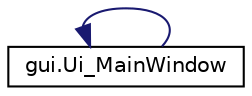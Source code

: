 digraph "Graphical Class Hierarchy"
{
  edge [fontname="Helvetica",fontsize="10",labelfontname="Helvetica",labelfontsize="10"];
  node [fontname="Helvetica",fontsize="10",shape=record];
  rankdir="LR";
  Node0 [label="object",height=0.2,width=0.4,color="grey75", fillcolor="white", style="filled"];
  Node0 -> Node0 [dir="back",color="midnightblue",fontsize="10",style="solid",fontname="Helvetica"];
  Node0 [label="gui.Ui_MainWindow",height=0.2,width=0.4,color="black", fillcolor="white", style="filled",URL="$classgui_1_1Ui__MainWindow.html"];
}
